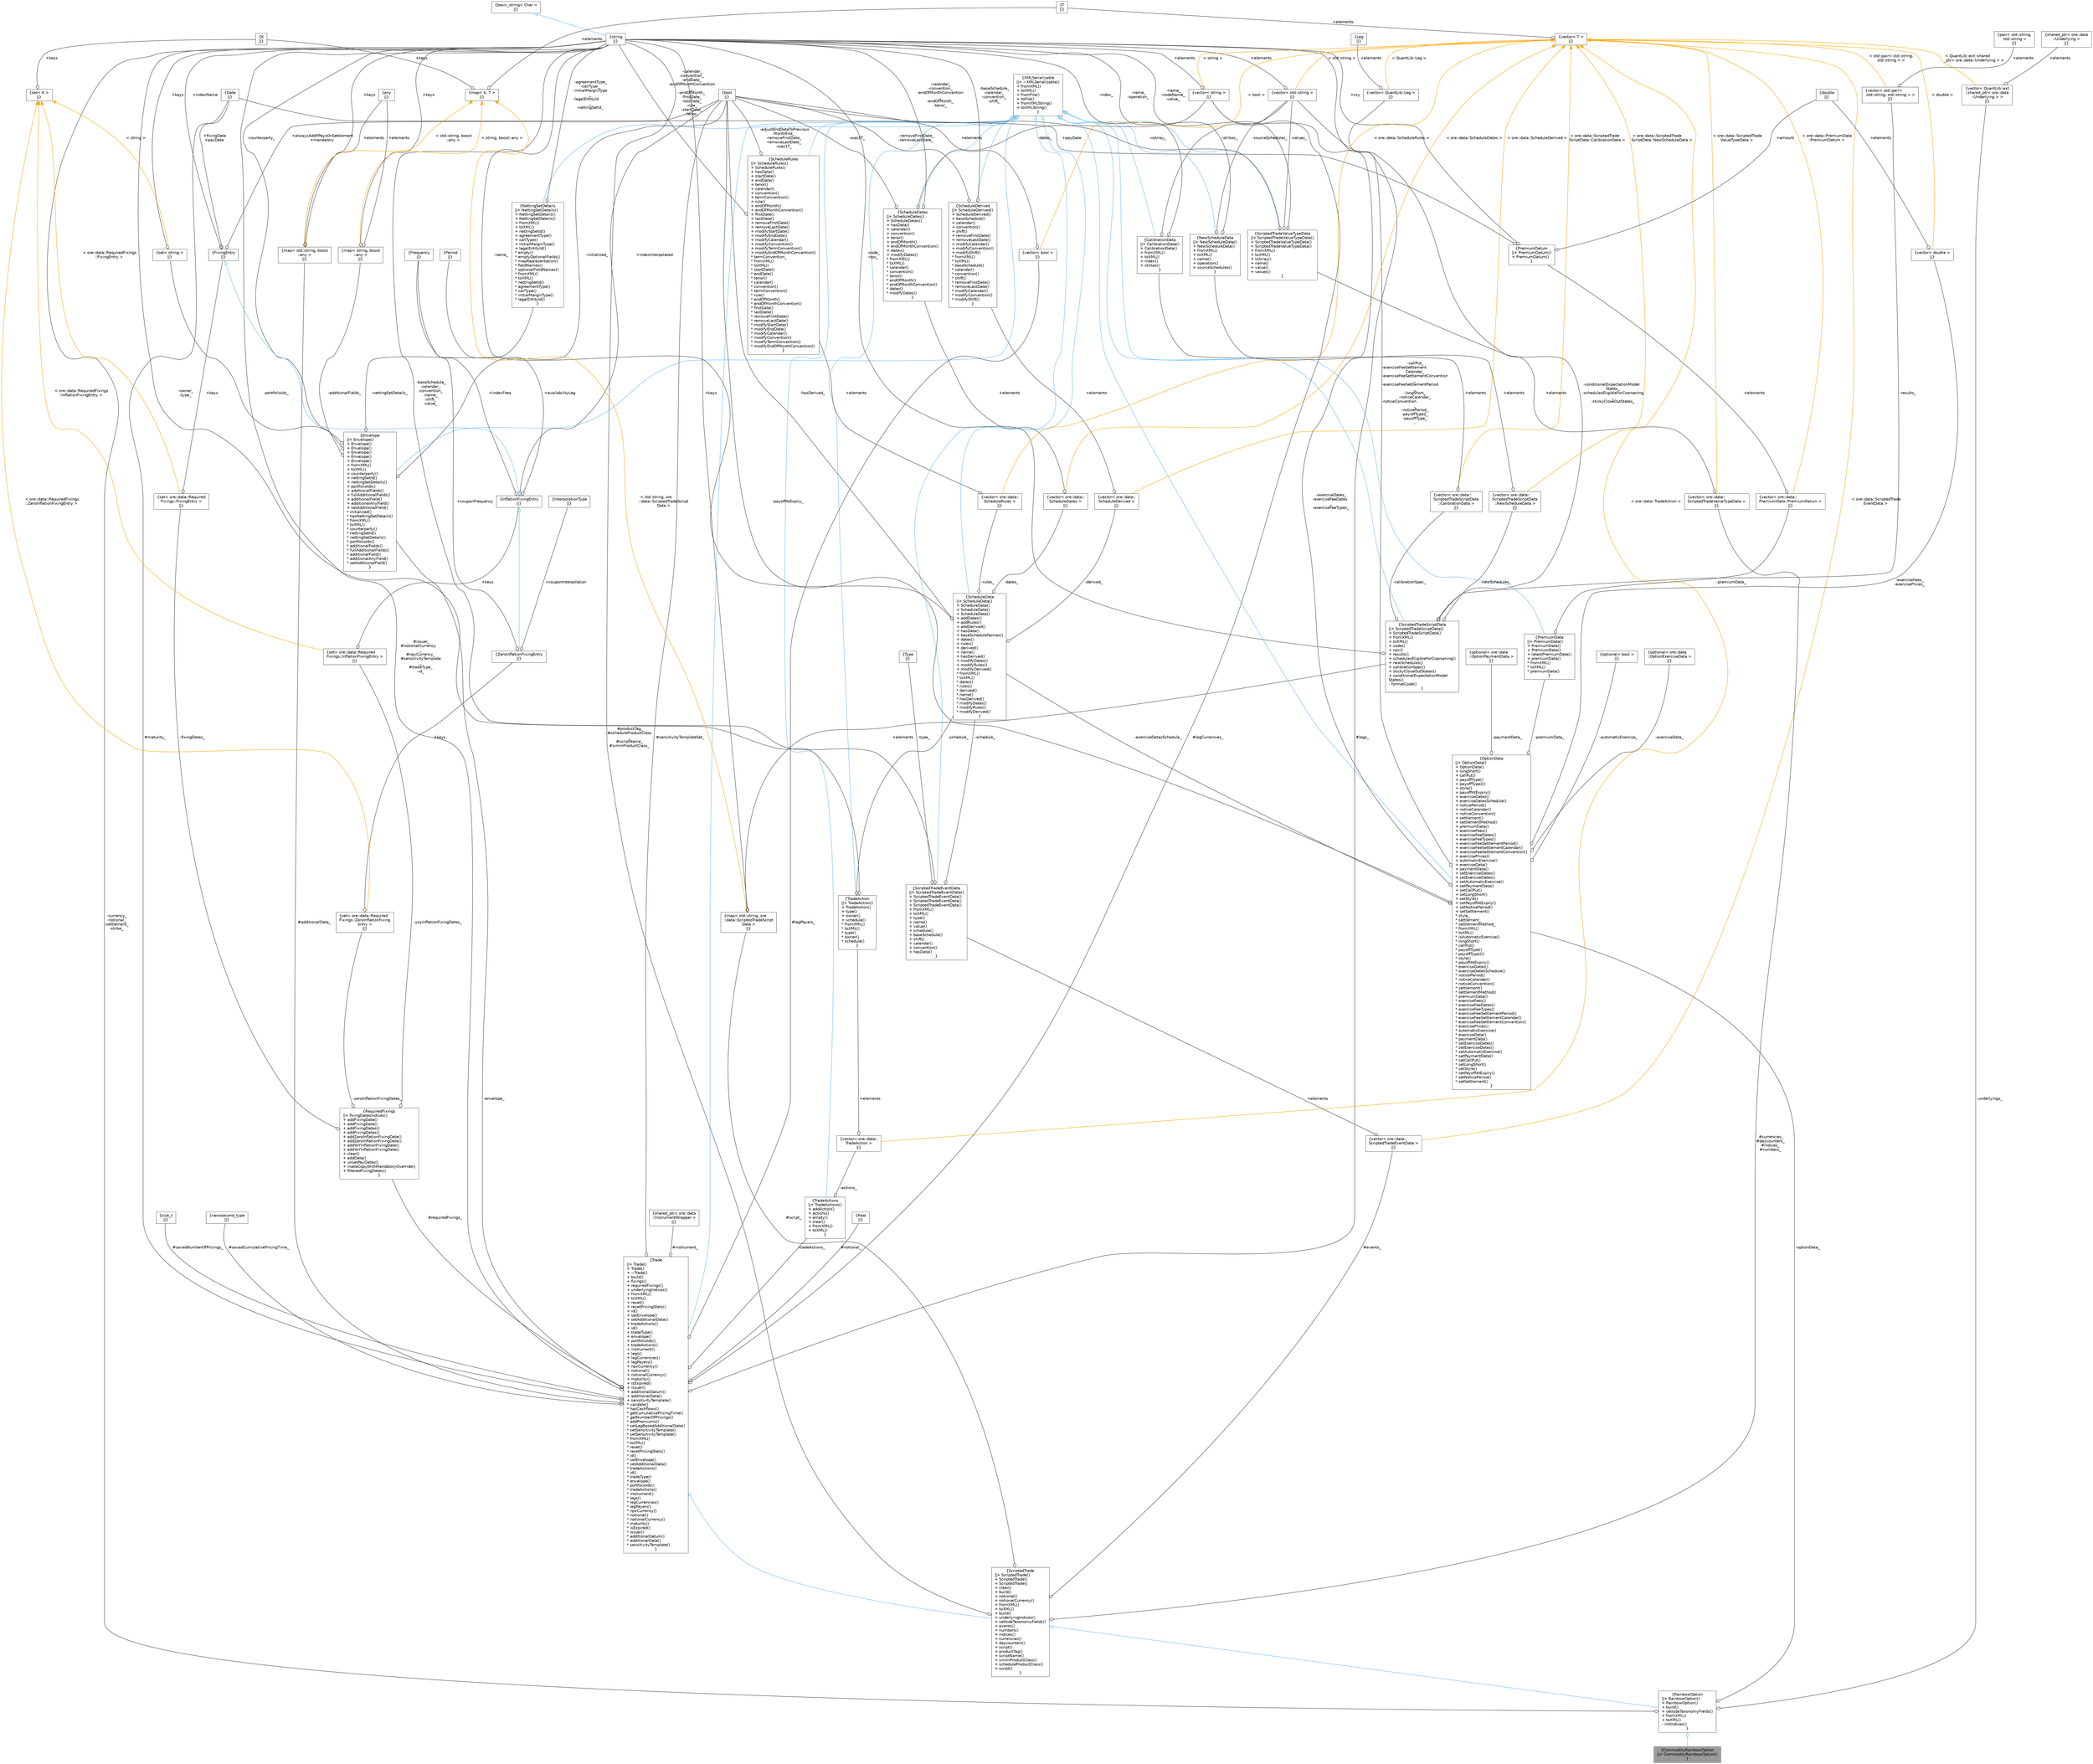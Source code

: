 digraph "CommodityRainbowOption"
{
 // INTERACTIVE_SVG=YES
 // LATEX_PDF_SIZE
  bgcolor="transparent";
  edge [fontname=Helvetica,fontsize=10,labelfontname=Helvetica,labelfontsize=10];
  node [fontname=Helvetica,fontsize=10,shape=box,height=0.2,width=0.4];
  Node1 [label="{CommodityRainbowOption\n||+ CommodityRainbowOption()\l}",height=0.2,width=0.4,color="gray40", fillcolor="grey60", style="filled", fontcolor="black",tooltip=" "];
  Node2 -> Node1 [dir="back",color="steelblue1",style="solid",arrowtail="onormal"];
  Node2 [label="{RainbowOption\n||+ RainbowOption()\l+ RainbowOption()\l+ build()\l+ setIsdaTaxonomyFields()\l+ fromXML()\l+ toXML()\l- initIndices()\l}",height=0.2,width=0.4,color="gray40", fillcolor="white", style="filled",URL="$classore_1_1data_1_1_rainbow_option.html",tooltip=" "];
  Node3 -> Node2 [dir="back",color="steelblue1",style="solid",arrowtail="onormal"];
  Node3 [label="{ScriptedTrade\n||+ ScriptedTrade()\l+ ScriptedTrade()\l+ ScriptedTrade()\l+ clear()\l+ build()\l+ notional()\l+ notionalCurrency()\l+ fromXML()\l+ toXML()\l+ build()\l+ underlyingIndices()\l+ setIsdaTaxonomyFields()\l+ events()\l+ numbers()\l+ indices()\l+ currencies()\l+ daycounters()\l+ script()\l+ productTag()\l+ scriptName()\l+ simmProductClass()\l+ scheduleProductClass()\l+ script()\l}",height=0.2,width=0.4,color="gray40", fillcolor="white", style="filled",URL="$classore_1_1data_1_1_scripted_trade.html",tooltip=" "];
  Node4 -> Node3 [dir="back",color="steelblue1",style="solid",arrowtail="onormal"];
  Node4 [label="{Trade\n||+ Trade()\l+ Trade()\l+ ~Trade()\l+ build()\l+ fixings()\l+ requiredFixings()\l+ underlyingIndices()\l+ fromXML()\l+ toXML()\l+ reset()\l+ resetPricingStats()\l+ id()\l+ setEnvelope()\l+ setAdditionalData()\l+ tradeActions()\l+ id()\l+ tradeType()\l+ envelope()\l+ portfolioIds()\l+ tradeActions()\l+ instrument()\l+ legs()\l+ legCurrencies()\l+ legPayers()\l+ npvCurrency()\l+ notional()\l+ notionalCurrency()\l+ maturity()\l+ isExpired()\l+ issuer()\l+ additionalDatum()\l+ additionalData()\l+ sensitivityTemplate()\l* validate()\l* hasCashflows()\l* getCumulativePricingTime()\l* getNumberOfPricings()\l* addPremiums()\l* setLegBasedAdditionalData()\l* setSensitivityTemplate()\l* setSensitivityTemplate()\l* fromXML()\l* toXML()\l* reset()\l* resetPricingStats()\l* id()\l* setEnvelope()\l* setAdditionalData()\l* tradeActions()\l* id()\l* tradeType()\l* envelope()\l* portfolioIds()\l* tradeActions()\l* instrument()\l* legs()\l* legCurrencies()\l* legPayers()\l* npvCurrency()\l* notional()\l* notionalCurrency()\l* maturity()\l* isExpired()\l* issuer()\l* additionalDatum()\l* additionalData()\l* sensitivityTemplate()\l}",height=0.2,width=0.4,color="gray40", fillcolor="white", style="filled",URL="$classore_1_1data_1_1_trade.html",tooltip="Trade base class."];
  Node5 -> Node4 [dir="back",color="steelblue1",style="solid",arrowtail="onormal"];
  Node5 [label="{XMLSerializable\n||+ ~XMLSerializable()\l+ fromXML()\l+ toXML()\l+ fromFile()\l+ toFile()\l+ fromXMLString()\l+ toXMLString()\l}",height=0.2,width=0.4,color="gray40", fillcolor="white", style="filled",URL="$classore_1_1data_1_1_x_m_l_serializable.html",tooltip="Base class for all serializable classes."];
  Node6 -> Node4 [color="grey25",style="solid",label=" #issuer_\n#notionalCurrency\l_\n#npvCurrency_\n#sensitivityTemplate\l_\n#tradeType_\n-id_" ,arrowhead="odiamond"];
  Node6 [label="{string\n||}",height=0.2,width=0.4,color="gray40", fillcolor="white", style="filled",tooltip=" "];
  Node7 -> Node6 [dir="back",color="steelblue1",style="solid",arrowtail="onormal"];
  Node7 [label="{basic_string\< Char \>\n||}",height=0.2,width=0.4,color="gray40", fillcolor="white", style="filled",tooltip=" "];
  Node8 -> Node4 [color="grey25",style="solid",label=" #instrument_" ,arrowhead="odiamond"];
  Node8 [label="{shared_ptr\< ore::data\l::InstrumentWrapper \>\n||}",height=0.2,width=0.4,color="gray40", fillcolor="white", style="filled",tooltip=" "];
  Node9 -> Node4 [color="grey25",style="solid",label=" #legs_" ,arrowhead="odiamond"];
  Node9 [label="{vector\< QuantLib::Leg \>\n||}",height=0.2,width=0.4,color="gray40", fillcolor="white", style="filled",tooltip=" "];
  Node10 -> Node9 [color="grey25",style="solid",label=" +elements" ,arrowhead="odiamond"];
  Node10 [label="{Leg\n||}",height=0.2,width=0.4,color="gray40", fillcolor="white", style="filled",tooltip=" "];
  Node11 -> Node9 [dir="back",color="orange",style="solid",label=" \< QuantLib::Leg \>" ];
  Node11 [label="{vector\< T \>\n||}",height=0.2,width=0.4,color="gray40", fillcolor="white", style="filled",tooltip=" "];
  Node12 -> Node11 [color="grey25",style="solid",label=" +elements" ,arrowhead="odiamond"];
  Node12 [label="{T\n||}",height=0.2,width=0.4,color="gray40", fillcolor="white", style="filled",tooltip=" "];
  Node13 -> Node4 [color="grey25",style="solid",label=" #legCurrencies_" ,arrowhead="odiamond"];
  Node13 [label="{vector\< string \>\n||}",height=0.2,width=0.4,color="gray40", fillcolor="white", style="filled",tooltip=" "];
  Node6 -> Node13 [color="grey25",style="solid",label=" +elements" ,arrowhead="odiamond"];
  Node11 -> Node13 [dir="back",color="orange",style="solid",label=" \< string \>" ];
  Node14 -> Node4 [color="grey25",style="solid",label=" #legPayers_" ,arrowhead="odiamond"];
  Node14 [label="{vector\< bool \>\n||}",height=0.2,width=0.4,color="gray40", fillcolor="white", style="filled",tooltip=" "];
  Node15 -> Node14 [color="grey25",style="solid",label=" +elements" ,arrowhead="odiamond"];
  Node15 [label="{bool\n||}",height=0.2,width=0.4,color="gray40", fillcolor="white", style="filled",URL="$classbool.html",tooltip=" "];
  Node11 -> Node14 [dir="back",color="orange",style="solid",label=" \< bool \>" ];
  Node16 -> Node4 [color="grey25",style="solid",label=" #notional_" ,arrowhead="odiamond"];
  Node16 [label="{Real\n||}",height=0.2,width=0.4,color="gray40", fillcolor="white", style="filled",tooltip=" "];
  Node17 -> Node4 [color="grey25",style="solid",label=" #maturity_" ,arrowhead="odiamond"];
  Node17 [label="{Date\n||}",height=0.2,width=0.4,color="gray40", fillcolor="white", style="filled",tooltip=" "];
  Node15 -> Node4 [color="grey25",style="solid",label=" #sensitivityTemplateSet_" ,arrowhead="odiamond"];
  Node18 -> Node4 [color="grey25",style="solid",label=" #savedNumberOfPricings_" ,arrowhead="odiamond"];
  Node18 [label="{size_t\n||}",height=0.2,width=0.4,color="gray40", fillcolor="white", style="filled",tooltip=" "];
  Node19 -> Node4 [color="grey25",style="solid",label=" #savedCumulativePricingTime_" ,arrowhead="odiamond"];
  Node19 [label="{nanosecond_type\n||}",height=0.2,width=0.4,color="gray40", fillcolor="white", style="filled",tooltip=" "];
  Node20 -> Node4 [color="grey25",style="solid",label=" #requiredFixings_" ,arrowhead="odiamond"];
  Node20 [label="{RequiredFixings\n||+ fixingDatesIndices()\l+ addFixingDate()\l+ addFixingDate()\l+ addFixingDates()\l+ addFixingDates()\l+ addZeroInflationFixingDate()\l+ addZeroInflationFixingDate()\l+ addYoYInflationFixingDate()\l+ addYoYInflationFixingDate()\l+ clear()\l+ addData()\l+ unsetPayDates()\l+ makeCopyWithMandatoryOverride()\l+ filteredFixingDates()\l}",height=0.2,width=0.4,color="gray40", fillcolor="white", style="filled",URL="$classore_1_1data_1_1_required_fixings.html",tooltip=" "];
  Node21 -> Node20 [color="grey25",style="solid",label=" -fixingDates_" ,arrowhead="odiamond"];
  Node21 [label="{set\< ore::data::Required\lFixings::FixingEntry \>\n||}",height=0.2,width=0.4,color="gray40", fillcolor="white", style="filled",tooltip=" "];
  Node22 -> Node21 [color="grey25",style="solid",label=" +keys" ,arrowhead="odiamond"];
  Node22 [label="{FixingEntry\n||}",height=0.2,width=0.4,color="gray40", fillcolor="white", style="filled",URL="$structore_1_1data_1_1_required_fixings_1_1_fixing_entry.html",tooltip=" "];
  Node6 -> Node22 [color="grey25",style="solid",label=" +indexName" ,arrowhead="odiamond"];
  Node17 -> Node22 [color="grey25",style="solid",label=" +fixingDate\n+payDate" ,arrowhead="odiamond"];
  Node15 -> Node22 [color="grey25",style="solid",label=" +alwaysAddIfPaysOnSettlement\n+mandatory" ,arrowhead="odiamond"];
  Node23 -> Node21 [dir="back",color="orange",style="solid",label=" \< ore::data::RequiredFixings\l::FixingEntry \>" ];
  Node23 [label="{set\< K \>\n||}",height=0.2,width=0.4,color="gray40", fillcolor="white", style="filled",tooltip=" "];
  Node24 -> Node23 [color="grey25",style="solid",label=" +keys" ,arrowhead="odiamond"];
  Node24 [label="{K\n||}",height=0.2,width=0.4,color="gray40", fillcolor="white", style="filled",tooltip=" "];
  Node25 -> Node20 [color="grey25",style="solid",label=" -zeroInflationFixingDates_" ,arrowhead="odiamond"];
  Node25 [label="{set\< ore::data::Required\lFixings::ZeroInflationFixing\lEntry \>\n||}",height=0.2,width=0.4,color="gray40", fillcolor="white", style="filled",tooltip=" "];
  Node26 -> Node25 [color="grey25",style="solid",label=" +keys" ,arrowhead="odiamond"];
  Node26 [label="{ZeroInflationFixingEntry\n||}",height=0.2,width=0.4,color="gray40", fillcolor="white", style="filled",URL="$structore_1_1data_1_1_required_fixings_1_1_zero_inflation_fixing_entry.html",tooltip=" "];
  Node27 -> Node26 [dir="back",color="steelblue1",style="solid",arrowtail="onormal"];
  Node27 [label="{InflationFixingEntry\n||}",height=0.2,width=0.4,color="gray40", fillcolor="white", style="filled",URL="$structore_1_1data_1_1_required_fixings_1_1_inflation_fixing_entry.html",tooltip=" "];
  Node22 -> Node27 [dir="back",color="steelblue1",style="solid",arrowtail="onormal"];
  Node15 -> Node27 [color="grey25",style="solid",label=" +indexInterpolated" ,arrowhead="odiamond"];
  Node28 -> Node27 [color="grey25",style="solid",label=" +indexFreq" ,arrowhead="odiamond"];
  Node28 [label="{Frequency\n||}",height=0.2,width=0.4,color="gray40", fillcolor="white", style="filled",tooltip=" "];
  Node29 -> Node27 [color="grey25",style="solid",label=" +availabilityLeg" ,arrowhead="odiamond"];
  Node29 [label="{Period\n||}",height=0.2,width=0.4,color="gray40", fillcolor="white", style="filled",tooltip=" "];
  Node30 -> Node26 [color="grey25",style="solid",label=" +couponInterpolation" ,arrowhead="odiamond"];
  Node30 [label="{InterpolationType\n||}",height=0.2,width=0.4,color="gray40", fillcolor="white", style="filled",tooltip=" "];
  Node28 -> Node26 [color="grey25",style="solid",label=" +couponFrequency" ,arrowhead="odiamond"];
  Node23 -> Node25 [dir="back",color="orange",style="solid",label=" \< ore::data::RequiredFixings\l::ZeroInflationFixingEntry \>" ];
  Node31 -> Node20 [color="grey25",style="solid",label=" -yoyInflationFixingDates_" ,arrowhead="odiamond"];
  Node31 [label="{set\< ore::data::Required\lFixings::InflationFixingEntry \>\n||}",height=0.2,width=0.4,color="gray40", fillcolor="white", style="filled",tooltip=" "];
  Node27 -> Node31 [color="grey25",style="solid",label=" +keys" ,arrowhead="odiamond"];
  Node23 -> Node31 [dir="back",color="orange",style="solid",label=" \< ore::data::RequiredFixings\l::InflationFixingEntry \>" ];
  Node32 -> Node4 [color="grey25",style="solid",label=" #additionalData_" ,arrowhead="odiamond"];
  Node32 [label="{map\< std::string, boost\l::any \>\n||}",height=0.2,width=0.4,color="gray40", fillcolor="white", style="filled",tooltip=" "];
  Node6 -> Node32 [color="grey25",style="solid",label=" +keys" ,arrowhead="odiamond"];
  Node33 -> Node32 [color="grey25",style="solid",label=" +elements" ,arrowhead="odiamond"];
  Node33 [label="{any\n||}",height=0.2,width=0.4,color="gray40", fillcolor="white", style="filled",tooltip=" "];
  Node34 -> Node32 [dir="back",color="orange",style="solid",label=" \< std::string, boost\l::any \>" ];
  Node34 [label="{map\< K, T \>\n||}",height=0.2,width=0.4,color="gray40", fillcolor="white", style="filled",tooltip=" "];
  Node24 -> Node34 [color="grey25",style="solid",label=" +keys" ,arrowhead="odiamond"];
  Node12 -> Node34 [color="grey25",style="solid",label=" +elements" ,arrowhead="odiamond"];
  Node35 -> Node4 [color="grey25",style="solid",label=" -envelope_" ,arrowhead="odiamond"];
  Node35 [label="{Envelope\n||+ Envelope()\l+ Envelope()\l+ Envelope()\l+ Envelope()\l+ Envelope()\l+ Envelope()\l+ fromXML()\l+ toXML()\l+ counterparty()\l+ nettingSetId()\l+ nettingSetDetails()\l+ portfolioIds()\l+ additionalFields()\l+ fullAdditionalFields()\l+ additionalField()\l+ additionalAnyField()\l+ setAdditionalField()\l* initialized()\l* hasNettingSetDetails()\l* fromXML()\l* toXML()\l* counterparty()\l* nettingSetId()\l* nettingSetDetails()\l* portfolioIds()\l* additionalFields()\l* fullAdditionalFields()\l* additionalField()\l* additionalAnyField()\l* setAdditionalField()\l}",height=0.2,width=0.4,color="gray40", fillcolor="white", style="filled",URL="$classore_1_1data_1_1_envelope.html",tooltip="Serializable object holding generic trade data, reporting dimensions."];
  Node5 -> Node35 [dir="back",color="steelblue1",style="solid",arrowtail="onormal"];
  Node6 -> Node35 [color="grey25",style="solid",label=" -counterparty_" ,arrowhead="odiamond"];
  Node36 -> Node35 [color="grey25",style="solid",label=" -nettingSetDetails_" ,arrowhead="odiamond"];
  Node36 [label="{NettingSetDetails\n||+ NettingSetDetails()\l+ NettingSetDetails()\l+ NettingSetDetails()\l+ fromXML()\l+ toXML()\l+ nettingSetId()\l+ agreementType()\l+ callType()\l+ initialMarginType()\l+ legalEntityId()\l* empty()\l* emptyOptionalFields()\l* mapRepresentation()\l* fieldNames()\l* optionalFieldNames()\l* fromXML()\l* toXML()\l* nettingSetId()\l* agreementType()\l* callType()\l* initialMarginType()\l* legalEntityId()\l}",height=0.2,width=0.4,color="gray40", fillcolor="white", style="filled",URL="$classore_1_1data_1_1_netting_set_details.html",tooltip="Serializable object holding netting set identification data."];
  Node5 -> Node36 [dir="back",color="steelblue1",style="solid",arrowtail="onormal"];
  Node6 -> Node36 [color="grey25",style="solid",label=" -agreementType_\n-callType_\n-initialMarginType\l_\n-legalEntityId\l_\n-nettingSetId_" ,arrowhead="odiamond"];
  Node37 -> Node35 [color="grey25",style="solid",label=" -portfolioIds_" ,arrowhead="odiamond"];
  Node37 [label="{set\< string \>\n||}",height=0.2,width=0.4,color="gray40", fillcolor="white", style="filled",tooltip=" "];
  Node6 -> Node37 [color="grey25",style="solid",label=" +keys" ,arrowhead="odiamond"];
  Node23 -> Node37 [dir="back",color="orange",style="solid",label=" \< string \>" ];
  Node38 -> Node35 [color="grey25",style="solid",label=" -additionalFields_" ,arrowhead="odiamond"];
  Node38 [label="{map\< string, boost\l::any \>\n||}",height=0.2,width=0.4,color="gray40", fillcolor="white", style="filled",tooltip=" "];
  Node6 -> Node38 [color="grey25",style="solid",label=" +keys" ,arrowhead="odiamond"];
  Node33 -> Node38 [color="grey25",style="solid",label=" +elements" ,arrowhead="odiamond"];
  Node34 -> Node38 [dir="back",color="orange",style="solid",label=" \< string, boost::any \>" ];
  Node15 -> Node35 [color="grey25",style="solid",label=" -initialized_" ,arrowhead="odiamond"];
  Node39 -> Node4 [color="grey25",style="solid",label=" -tradeActions_" ,arrowhead="odiamond"];
  Node39 [label="{TradeActions\n||+ TradeActions()\l+ addAction()\l+ actions()\l+ empty()\l+ clear()\l+ fromXML()\l+ toXML()\l}",height=0.2,width=0.4,color="gray40", fillcolor="white", style="filled",URL="$classore_1_1data_1_1_trade_actions.html",tooltip="Serializable object holding generic trade actions."];
  Node5 -> Node39 [dir="back",color="steelblue1",style="solid",arrowtail="onormal"];
  Node40 -> Node39 [color="grey25",style="solid",label=" -actions_" ,arrowhead="odiamond"];
  Node40 [label="{vector\< ore::data::\lTradeAction \>\n||}",height=0.2,width=0.4,color="gray40", fillcolor="white", style="filled",tooltip=" "];
  Node41 -> Node40 [color="grey25",style="solid",label=" +elements" ,arrowhead="odiamond"];
  Node41 [label="{TradeAction\n||+ TradeAction()\l+ TradeAction()\l+ type()\l+ owner()\l+ schedule()\l* fromXML()\l* toXML()\l* type()\l* owner()\l* schedule()\l}",height=0.2,width=0.4,color="gray40", fillcolor="white", style="filled",URL="$classore_1_1data_1_1_trade_action.html",tooltip="Serializable object holding a trade action."];
  Node5 -> Node41 [dir="back",color="steelblue1",style="solid",arrowtail="onormal"];
  Node6 -> Node41 [color="grey25",style="solid",label=" -owner_\n-type_" ,arrowhead="odiamond"];
  Node42 -> Node41 [color="grey25",style="solid",label=" -schedule_" ,arrowhead="odiamond"];
  Node42 [label="{ScheduleData\n||+ ScheduleData()\l+ ScheduleData()\l+ ScheduleData()\l+ ScheduleData()\l+ addDates()\l+ addRules()\l+ addDerived()\l+ hasData()\l+ baseScheduleNames()\l+ dates()\l+ rules()\l+ derived()\l+ name()\l+ hasDerived()\l+ modifyDates()\l+ modifyRules()\l+ modifyDerived()\l* fromXML()\l* toXML()\l* dates()\l* rules()\l* derived()\l* name()\l* hasDerived()\l* modifyDates()\l* modifyRules()\l* modifyDerived()\l}",height=0.2,width=0.4,color="gray40", fillcolor="white", style="filled",URL="$classore_1_1data_1_1_schedule_data.html",tooltip="Serializable schedule data."];
  Node5 -> Node42 [dir="back",color="steelblue1",style="solid",arrowtail="onormal"];
  Node43 -> Node42 [color="grey25",style="solid",label=" -dates_" ,arrowhead="odiamond"];
  Node43 [label="{vector\< ore::data::\lScheduleDates \>\n||}",height=0.2,width=0.4,color="gray40", fillcolor="white", style="filled",tooltip=" "];
  Node44 -> Node43 [color="grey25",style="solid",label=" +elements" ,arrowhead="odiamond"];
  Node44 [label="{ScheduleDates\n||+ ScheduleDates()\l+ ScheduleDates()\l+ hasData()\l+ calendar()\l+ convention()\l+ tenor()\l+ endOfMonth()\l+ endOfMonthConvention()\l+ dates()\l+ modifyDates()\l* fromXML()\l* toXML()\l* calendar()\l* convention()\l* tenor()\l* endOfMonth()\l* endOfMonthConvention()\l* dates()\l* modifyDates()\l}",height=0.2,width=0.4,color="gray40", fillcolor="white", style="filled",URL="$classore_1_1data_1_1_schedule_dates.html",tooltip="Serializable object holding schedule Dates data."];
  Node5 -> Node44 [dir="back",color="steelblue1",style="solid",arrowtail="onormal"];
  Node6 -> Node44 [color="grey25",style="solid",label=" -calendar_\n-convention_\n-endOfMonthConvention\l_\n-endOfMonth_\n-tenor_" ,arrowhead="odiamond"];
  Node13 -> Node44 [color="grey25",style="solid",label=" -dates_" ,arrowhead="odiamond"];
  Node15 -> Node44 [color="grey25",style="solid",label=" -was1T_" ,arrowhead="odiamond"];
  Node11 -> Node43 [dir="back",color="orange",style="solid",label=" \< ore::data::ScheduleDates \>" ];
  Node45 -> Node42 [color="grey25",style="solid",label=" -rules_" ,arrowhead="odiamond"];
  Node45 [label="{vector\< ore::data::\lScheduleRules \>\n||}",height=0.2,width=0.4,color="gray40", fillcolor="white", style="filled",tooltip=" "];
  Node46 -> Node45 [color="grey25",style="solid",label=" +elements" ,arrowhead="odiamond"];
  Node46 [label="{ScheduleRules\n||+ ScheduleRules()\l+ ScheduleRules()\l+ hasData()\l+ startDate()\l+ endDate()\l+ tenor()\l+ calendar()\l+ convention()\l+ termConvention()\l+ rule()\l+ endOfMonth()\l+ endOfMonthConvention()\l+ firstDate()\l+ lastDate()\l+ removeFirstDate()\l+ removeLastDate()\l+ modifyStartDate()\l+ modifyEndDate()\l+ modifyCalendar()\l+ modifyConvention()\l+ modifyTermConvention()\l+ modifyEndOfMonthConvention()\l* termConvention_\l* fromXML()\l* toXML()\l* startDate()\l* endDate()\l* tenor()\l* calendar()\l* convention()\l* termConvention()\l* rule()\l* endOfMonth()\l* endOfMonthConvention()\l* firstDate()\l* lastDate()\l* removeFirstDate()\l* removeLastDate()\l* modifyStartDate()\l* modifyEndDate()\l* modifyCalendar()\l* modifyConvention()\l* modifyTermConvention()\l* modifyEndOfMonthConvention()\l}",height=0.2,width=0.4,color="gray40", fillcolor="white", style="filled",URL="$classore_1_1data_1_1_schedule_rules.html",tooltip="Serializable object holding schedule Rules data."];
  Node5 -> Node46 [dir="back",color="steelblue1",style="solid",arrowtail="onormal"];
  Node6 -> Node46 [color="grey25",style="solid",label=" -calendar_\n-convention_\n-endDate_\n-endOfMonthConvention\l_\n-endOfMonth_\n-firstDate_\n-lastDate_\n-rule_\n-startDate_\n-tenor_\n..." ,arrowhead="odiamond"];
  Node15 -> Node46 [color="grey25",style="solid",label=" -adjustEndDateToPrevious\lMonthEnd_\n-removeFirstDate_\n-removeLastDate_\n-was1T_" ,arrowhead="odiamond"];
  Node11 -> Node45 [dir="back",color="orange",style="solid",label=" \< ore::data::ScheduleRules \>" ];
  Node47 -> Node42 [color="grey25",style="solid",label=" -derived_" ,arrowhead="odiamond"];
  Node47 [label="{vector\< ore::data::\lScheduleDerived \>\n||}",height=0.2,width=0.4,color="gray40", fillcolor="white", style="filled",tooltip=" "];
  Node48 -> Node47 [color="grey25",style="solid",label=" +elements" ,arrowhead="odiamond"];
  Node48 [label="{ScheduleDerived\n||+ ScheduleDerived()\l+ ScheduleDerived()\l+ baseSchedule()\l+ calendar()\l+ convention()\l+ shift()\l+ removeFirstDate()\l+ removeLastDate()\l+ modifyCalendar()\l+ modifyConvention()\l+ modifyShift()\l* fromXML()\l* toXML()\l* baseSchedule()\l* calendar()\l* convention()\l* shift()\l* removeFirstDate()\l* removeLastDate()\l* modifyCalendar()\l* modifyConvention()\l* modifyShift()\l}",height=0.2,width=0.4,color="gray40", fillcolor="white", style="filled",URL="$classore_1_1data_1_1_schedule_derived.html",tooltip="Serializable object holding Derived schedule data."];
  Node5 -> Node48 [dir="back",color="steelblue1",style="solid",arrowtail="onormal"];
  Node6 -> Node48 [color="grey25",style="solid",label=" -baseSchedule_\n-calendar_\n-convention_\n-shift_" ,arrowhead="odiamond"];
  Node15 -> Node48 [color="grey25",style="solid",label=" -removeFirstDate_\n-removeLastDate_" ,arrowhead="odiamond"];
  Node11 -> Node47 [dir="back",color="orange",style="solid",label=" \< ore::data::ScheduleDerived \>" ];
  Node6 -> Node42 [color="grey25",style="solid",label=" -name_" ,arrowhead="odiamond"];
  Node15 -> Node42 [color="grey25",style="solid",label=" -hasDerived_" ,arrowhead="odiamond"];
  Node11 -> Node40 [dir="back",color="orange",style="solid",label=" \< ore::data::TradeAction \>" ];
  Node49 -> Node3 [color="grey25",style="solid",label=" #events_" ,arrowhead="odiamond"];
  Node49 [label="{vector\< ore::data::\lScriptedTradeEventData \>\n||}",height=0.2,width=0.4,color="gray40", fillcolor="white", style="filled",tooltip=" "];
  Node50 -> Node49 [color="grey25",style="solid",label=" +elements" ,arrowhead="odiamond"];
  Node50 [label="{ScriptedTradeEventData\n||+ ScriptedTradeEventData()\l+ ScriptedTradeEventData()\l+ ScriptedTradeEventData()\l+ ScriptedTradeEventData()\l+ fromXML()\l+ toXML()\l+ type()\l+ name()\l+ value()\l+ schedule()\l+ baseSchedule()\l+ shift()\l+ calendar()\l+ convention()\l+ hasData()\l}",height=0.2,width=0.4,color="gray40", fillcolor="white", style="filled",URL="$classore_1_1data_1_1_scripted_trade_event_data.html",tooltip=" "];
  Node5 -> Node50 [dir="back",color="steelblue1",style="solid",arrowtail="onormal"];
  Node51 -> Node50 [color="grey25",style="solid",label=" -type_" ,arrowhead="odiamond"];
  Node51 [label="{Type\n||}",height=0.2,width=0.4,color="gray40", fillcolor="white", style="filled",tooltip=" "];
  Node6 -> Node50 [color="grey25",style="solid",label=" -baseSchedule_\n-calendar_\n-convention_\n-name_\n-shift_\n-value_" ,arrowhead="odiamond"];
  Node42 -> Node50 [color="grey25",style="solid",label=" -schedule_" ,arrowhead="odiamond"];
  Node11 -> Node49 [dir="back",color="orange",style="solid",label=" \< ore::data::ScriptedTrade\lEventData \>" ];
  Node52 -> Node3 [color="grey25",style="solid",label=" #currencies_\n#daycounters_\n#indices_\n#numbers_" ,arrowhead="odiamond"];
  Node52 [label="{vector\< ore::data::\lScriptedTradeValueTypeData \>\n||}",height=0.2,width=0.4,color="gray40", fillcolor="white", style="filled",tooltip=" "];
  Node53 -> Node52 [color="grey25",style="solid",label=" +elements" ,arrowhead="odiamond"];
  Node53 [label="{ScriptedTradeValueTypeData\n||+ ScriptedTradeValueTypeData()\l+ ScriptedTradeValueTypeData()\l+ ScriptedTradeValueTypeData()\l+ fromXML()\l+ toXML()\l+ isArray()\l+ name()\l+ value()\l+ values()\l}",height=0.2,width=0.4,color="gray40", fillcolor="white", style="filled",URL="$classore_1_1data_1_1_scripted_trade_value_type_data.html",tooltip=" "];
  Node5 -> Node53 [dir="back",color="steelblue1",style="solid",arrowtail="onormal"];
  Node6 -> Node53 [color="grey25",style="solid",label=" -name_\n-nodeName_\n-value_" ,arrowhead="odiamond"];
  Node15 -> Node53 [color="grey25",style="solid",label=" -isArray_" ,arrowhead="odiamond"];
  Node54 -> Node53 [color="grey25",style="solid",label=" -values_" ,arrowhead="odiamond"];
  Node54 [label="{vector\< std::string \>\n||}",height=0.2,width=0.4,color="gray40", fillcolor="white", style="filled",tooltip=" "];
  Node6 -> Node54 [color="grey25",style="solid",label=" +elements" ,arrowhead="odiamond"];
  Node11 -> Node54 [dir="back",color="orange",style="solid",label=" \< std::string \>" ];
  Node11 -> Node52 [dir="back",color="orange",style="solid",label=" \< ore::data::ScriptedTrade\lValueTypeData \>" ];
  Node55 -> Node3 [color="grey25",style="solid",label=" #script_" ,arrowhead="odiamond"];
  Node55 [label="{map\< std::string, ore\l::data::ScriptedTradeScript\lData \>\n||}",height=0.2,width=0.4,color="gray40", fillcolor="white", style="filled",tooltip=" "];
  Node6 -> Node55 [color="grey25",style="solid",label=" +keys" ,arrowhead="odiamond"];
  Node56 -> Node55 [color="grey25",style="solid",label=" +elements" ,arrowhead="odiamond"];
  Node56 [label="{ScriptedTradeScriptData\n||+ ScriptedTradeScriptData()\l+ ScriptedTradeScriptData()\l+ fromXML()\l+ toXML()\l+ code()\l+ npv()\l+ results()\l+ schedulesEligibleForCoarsening()\l+ newSchedules()\l+ calibrationSpec()\l+ stickyCloseOutStates()\l+ conditionalExpectationModel\lStates()\l- formatCode()\l}",height=0.2,width=0.4,color="gray40", fillcolor="white", style="filled",URL="$classore_1_1data_1_1_scripted_trade_script_data.html",tooltip=" "];
  Node5 -> Node56 [dir="back",color="steelblue1",style="solid",arrowtail="onormal"];
  Node6 -> Node56 [color="grey25",style="solid",label=" -code_\n-npv_" ,arrowhead="odiamond"];
  Node57 -> Node56 [color="grey25",style="solid",label=" -results_" ,arrowhead="odiamond"];
  Node57 [label="{vector\< std::pair\<\l std::string, std::string \> \>\n||}",height=0.2,width=0.4,color="gray40", fillcolor="white", style="filled",tooltip=" "];
  Node58 -> Node57 [color="grey25",style="solid",label=" +elements" ,arrowhead="odiamond"];
  Node58 [label="{pair\< std::string,\l std::string \>\n||}",height=0.2,width=0.4,color="gray40", fillcolor="white", style="filled",tooltip=" "];
  Node11 -> Node57 [dir="back",color="orange",style="solid",label=" \< std::pair\< std::string,\l std::string \> \>" ];
  Node54 -> Node56 [color="grey25",style="solid",label=" -conditionalExpectationModel\lStates_\n-schedulesEligibleForCoarsening\l_\n-stickyCloseOutStates_" ,arrowhead="odiamond"];
  Node59 -> Node56 [color="grey25",style="solid",label=" -newSchedules_" ,arrowhead="odiamond"];
  Node59 [label="{vector\< ore::data::\lScriptedTradeScriptData\l::NewScheduleData \>\n||}",height=0.2,width=0.4,color="gray40", fillcolor="white", style="filled",tooltip=" "];
  Node60 -> Node59 [color="grey25",style="solid",label=" +elements" ,arrowhead="odiamond"];
  Node60 [label="{NewScheduleData\n||+ NewScheduleData()\l+ NewScheduleData()\l+ fromXML()\l+ toXML()\l+ name()\l+ operation()\l+ sourceSchedules()\l}",height=0.2,width=0.4,color="gray40", fillcolor="white", style="filled",URL="$classore_1_1data_1_1_scripted_trade_script_data_1_1_new_schedule_data.html",tooltip=" "];
  Node5 -> Node60 [dir="back",color="steelblue1",style="solid",arrowtail="onormal"];
  Node6 -> Node60 [color="grey25",style="solid",label=" -name_\n-operation_" ,arrowhead="odiamond"];
  Node54 -> Node60 [color="grey25",style="solid",label=" -sourceSchedules_" ,arrowhead="odiamond"];
  Node11 -> Node59 [dir="back",color="orange",style="solid",label=" \< ore::data::ScriptedTrade\lScriptData::NewScheduleData \>" ];
  Node61 -> Node56 [color="grey25",style="solid",label=" -calibrationSpec_" ,arrowhead="odiamond"];
  Node61 [label="{vector\< ore::data::\lScriptedTradeScriptData\l::CalibrationData \>\n||}",height=0.2,width=0.4,color="gray40", fillcolor="white", style="filled",tooltip=" "];
  Node62 -> Node61 [color="grey25",style="solid",label=" +elements" ,arrowhead="odiamond"];
  Node62 [label="{CalibrationData\n||+ CalibrationData()\l+ CalibrationData()\l+ fromXML()\l+ toXML()\l+ index()\l+ strikes()\l}",height=0.2,width=0.4,color="gray40", fillcolor="white", style="filled",URL="$classore_1_1data_1_1_scripted_trade_script_data_1_1_calibration_data.html",tooltip=" "];
  Node5 -> Node62 [dir="back",color="steelblue1",style="solid",arrowtail="onormal"];
  Node6 -> Node62 [color="grey25",style="solid",label=" -index_" ,arrowhead="odiamond"];
  Node54 -> Node62 [color="grey25",style="solid",label=" -strikes_" ,arrowhead="odiamond"];
  Node11 -> Node61 [dir="back",color="orange",style="solid",label=" \< ore::data::ScriptedTrade\lScriptData::CalibrationData \>" ];
  Node34 -> Node55 [dir="back",color="orange",style="solid",label=" \< std::string, ore\l::data::ScriptedTradeScript\lData \>" ];
  Node6 -> Node3 [color="grey25",style="solid",label=" #productTag_\n#scheduleProductClass\l_\n#scriptName_\n#simmProductClass_" ,arrowhead="odiamond"];
  Node6 -> Node2 [color="grey25",style="solid",label=" -currency_\n-notional_\n-settlement_\n-strike_" ,arrowhead="odiamond"];
  Node63 -> Node2 [color="grey25",style="solid",label=" -underlyings_" ,arrowhead="odiamond"];
  Node63 [label="{vector\< QuantLib::ext\l::shared_ptr\< ore::data\l::Underlying \> \>\n||}",height=0.2,width=0.4,color="gray40", fillcolor="white", style="filled",tooltip=" "];
  Node64 -> Node63 [color="grey25",style="solid",label=" +elements" ,arrowhead="odiamond"];
  Node64 [label="{shared_ptr\< ore::data\l::Underlying \>\n||}",height=0.2,width=0.4,color="gray40", fillcolor="white", style="filled",tooltip=" "];
  Node11 -> Node63 [dir="back",color="orange",style="solid",label=" \< QuantLib::ext::shared\l_ptr\< ore::data::Underlying \> \>" ];
  Node65 -> Node2 [color="grey25",style="solid",label=" -optionData_" ,arrowhead="odiamond"];
  Node65 [label="{OptionData\n||+ OptionData()\l+ OptionData()\l+ longShort()\l+ callPut()\l+ payoffType()\l+ payoffType2()\l+ style()\l+ payoffAtExpiry()\l+ exerciseDates()\l+ exerciseDatesSchedule()\l+ noticePeriod()\l+ noticeCalendar()\l+ noticeConvention()\l+ settlement()\l+ settlementMethod()\l+ premiumData()\l+ exerciseFees()\l+ exerciseFeeDates()\l+ exerciseFeeTypes()\l+ exerciseFeeSettlementPeriod()\l+ exerciseFeeSettlementCalendar()\l+ exerciseFeeSettlementConvention()\l+ exercisePrices()\l+ automaticExercise()\l+ exerciseData()\l+ paymentData()\l+ setExerciseDates()\l+ setExerciseDates()\l+ setAutomaticExercise()\l+ setPaymentData()\l+ setCallPut()\l+ setLongShort()\l+ setStyle()\l+ setPayoffAtExpiry()\l+ setNoticePeriod()\l+ setSettlement()\l* style_\l* settlement_\l* settlementMethod_\l* fromXML()\l* toXML()\l* isAutomaticExercise()\l* longShort()\l* callPut()\l* payoffType()\l* payoffType2()\l* style()\l* payoffAtExpiry()\l* exerciseDates()\l* exerciseDatesSchedule()\l* noticePeriod()\l* noticeCalendar()\l* noticeConvention()\l* settlement()\l* settlementMethod()\l* premiumData()\l* exerciseFees()\l* exerciseFeeDates()\l* exerciseFeeTypes()\l* exerciseFeeSettlementPeriod()\l* exerciseFeeSettlementCalendar()\l* exerciseFeeSettlementConvention()\l* exercisePrices()\l* automaticExercise()\l* exerciseData()\l* paymentData()\l* setExerciseDates()\l* setExerciseDates()\l* setAutomaticExercise()\l* setPaymentData()\l* setCallPut()\l* setLongShort()\l* setStyle()\l* setPayoffAtExpiry()\l* setNoticePeriod()\l* setSettlement()\l}",height=0.2,width=0.4,color="gray40", fillcolor="white", style="filled",URL="$classore_1_1data_1_1_option_data.html",tooltip="Serializable object holding option data."];
  Node5 -> Node65 [dir="back",color="steelblue1",style="solid",arrowtail="onormal"];
  Node6 -> Node65 [color="grey25",style="solid",label=" -callPut_\n-exerciseFeeSettlement\lCalendar_\n-exerciseFeeSettlementConvention\l_\n-exerciseFeeSettlementPeriod\l_\n-longShort_\n-noticeCalendar_\n-noticeConvention\l_\n-noticePeriod_\n-payoffType2_\n-payoffType_\n..." ,arrowhead="odiamond"];
  Node15 -> Node65 [color="grey25",style="solid",label=" -payoffAtExpiry_" ,arrowhead="odiamond"];
  Node42 -> Node65 [color="grey25",style="solid",label=" -exerciseDatesSchedule_" ,arrowhead="odiamond"];
  Node13 -> Node65 [color="grey25",style="solid",label=" -exerciseDates_\n-exerciseFeeDates\l_\n-exerciseFeeTypes_" ,arrowhead="odiamond"];
  Node66 -> Node65 [color="grey25",style="solid",label=" -premiumData_" ,arrowhead="odiamond"];
  Node66 [label="{PremiumData\n||+ PremiumData()\l+ PremiumData()\l+ PremiumData()\l+ latestPremiumDate()\l+ premiumData()\l* fromXML()\l* toXML()\l* premiumData()\l}",height=0.2,width=0.4,color="gray40", fillcolor="white", style="filled",URL="$classore_1_1data_1_1_premium_data.html",tooltip="Serializable object holding premium data."];
  Node5 -> Node66 [dir="back",color="steelblue1",style="solid",arrowtail="onormal"];
  Node67 -> Node66 [color="grey25",style="solid",label=" -premiumData_" ,arrowhead="odiamond"];
  Node67 [label="{vector\< ore::data::\lPremiumData::PremiumDatum \>\n||}",height=0.2,width=0.4,color="gray40", fillcolor="white", style="filled",tooltip=" "];
  Node68 -> Node67 [color="grey25",style="solid",label=" +elements" ,arrowhead="odiamond"];
  Node68 [label="{PremiumDatum\n||+ PremiumDatum()\l+ PremiumDatum()\l}",height=0.2,width=0.4,color="gray40", fillcolor="white", style="filled",URL="$structore_1_1data_1_1_premium_data_1_1_premium_datum.html",tooltip=" "];
  Node69 -> Node68 [color="grey25",style="solid",label=" +amount" ,arrowhead="odiamond"];
  Node69 [label="{double\n||}",height=0.2,width=0.4,color="gray40", fillcolor="white", style="filled",tooltip=" "];
  Node6 -> Node68 [color="grey25",style="solid",label=" +ccy" ,arrowhead="odiamond"];
  Node17 -> Node68 [color="grey25",style="solid",label=" +payDate" ,arrowhead="odiamond"];
  Node11 -> Node67 [dir="back",color="orange",style="solid",label=" \< ore::data::PremiumData\l::PremiumDatum \>" ];
  Node70 -> Node65 [color="grey25",style="solid",label=" -exerciseFees_\n-exercisePrices_" ,arrowhead="odiamond"];
  Node70 [label="{vector\< double \>\n||}",height=0.2,width=0.4,color="gray40", fillcolor="white", style="filled",tooltip=" "];
  Node69 -> Node70 [color="grey25",style="solid",label=" +elements" ,arrowhead="odiamond"];
  Node11 -> Node70 [dir="back",color="orange",style="solid",label=" \< double \>" ];
  Node71 -> Node65 [color="grey25",style="solid",label=" -automaticExercise_" ,arrowhead="odiamond"];
  Node71 [label="{optional\< bool \>\n||}",height=0.2,width=0.4,color="gray40", fillcolor="white", style="filled",tooltip=" "];
  Node72 -> Node65 [color="grey25",style="solid",label=" -exerciseData_" ,arrowhead="odiamond"];
  Node72 [label="{optional\< ore::data\l::OptionExerciseData \>\n||}",height=0.2,width=0.4,color="gray40", fillcolor="white", style="filled",tooltip=" "];
  Node73 -> Node65 [color="grey25",style="solid",label=" -paymentData_" ,arrowhead="odiamond"];
  Node73 [label="{optional\< ore::data\l::OptionPaymentData \>\n||}",height=0.2,width=0.4,color="gray40", fillcolor="white", style="filled",tooltip=" "];
}
